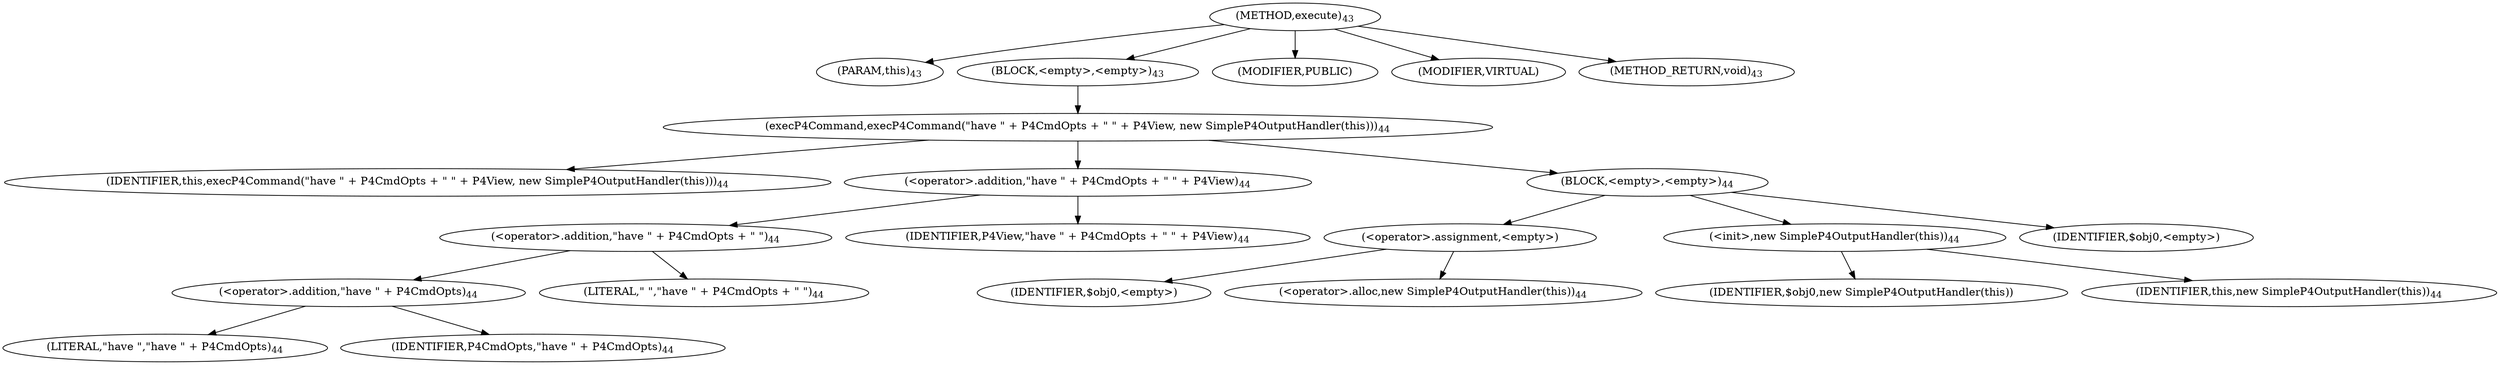 digraph "execute" {  
"10" [label = <(METHOD,execute)<SUB>43</SUB>> ]
"4" [label = <(PARAM,this)<SUB>43</SUB>> ]
"11" [label = <(BLOCK,&lt;empty&gt;,&lt;empty&gt;)<SUB>43</SUB>> ]
"12" [label = <(execP4Command,execP4Command(&quot;have &quot; + P4CmdOpts + &quot; &quot; + P4View, new SimpleP4OutputHandler(this)))<SUB>44</SUB>> ]
"5" [label = <(IDENTIFIER,this,execP4Command(&quot;have &quot; + P4CmdOpts + &quot; &quot; + P4View, new SimpleP4OutputHandler(this)))<SUB>44</SUB>> ]
"13" [label = <(&lt;operator&gt;.addition,&quot;have &quot; + P4CmdOpts + &quot; &quot; + P4View)<SUB>44</SUB>> ]
"14" [label = <(&lt;operator&gt;.addition,&quot;have &quot; + P4CmdOpts + &quot; &quot;)<SUB>44</SUB>> ]
"15" [label = <(&lt;operator&gt;.addition,&quot;have &quot; + P4CmdOpts)<SUB>44</SUB>> ]
"16" [label = <(LITERAL,&quot;have &quot;,&quot;have &quot; + P4CmdOpts)<SUB>44</SUB>> ]
"17" [label = <(IDENTIFIER,P4CmdOpts,&quot;have &quot; + P4CmdOpts)<SUB>44</SUB>> ]
"18" [label = <(LITERAL,&quot; &quot;,&quot;have &quot; + P4CmdOpts + &quot; &quot;)<SUB>44</SUB>> ]
"19" [label = <(IDENTIFIER,P4View,&quot;have &quot; + P4CmdOpts + &quot; &quot; + P4View)<SUB>44</SUB>> ]
"20" [label = <(BLOCK,&lt;empty&gt;,&lt;empty&gt;)<SUB>44</SUB>> ]
"21" [label = <(&lt;operator&gt;.assignment,&lt;empty&gt;)> ]
"22" [label = <(IDENTIFIER,$obj0,&lt;empty&gt;)> ]
"23" [label = <(&lt;operator&gt;.alloc,new SimpleP4OutputHandler(this))<SUB>44</SUB>> ]
"24" [label = <(&lt;init&gt;,new SimpleP4OutputHandler(this))<SUB>44</SUB>> ]
"25" [label = <(IDENTIFIER,$obj0,new SimpleP4OutputHandler(this))> ]
"3" [label = <(IDENTIFIER,this,new SimpleP4OutputHandler(this))<SUB>44</SUB>> ]
"26" [label = <(IDENTIFIER,$obj0,&lt;empty&gt;)> ]
"27" [label = <(MODIFIER,PUBLIC)> ]
"28" [label = <(MODIFIER,VIRTUAL)> ]
"29" [label = <(METHOD_RETURN,void)<SUB>43</SUB>> ]
  "10" -> "4" 
  "10" -> "11" 
  "10" -> "27" 
  "10" -> "28" 
  "10" -> "29" 
  "11" -> "12" 
  "12" -> "5" 
  "12" -> "13" 
  "12" -> "20" 
  "13" -> "14" 
  "13" -> "19" 
  "14" -> "15" 
  "14" -> "18" 
  "15" -> "16" 
  "15" -> "17" 
  "20" -> "21" 
  "20" -> "24" 
  "20" -> "26" 
  "21" -> "22" 
  "21" -> "23" 
  "24" -> "25" 
  "24" -> "3" 
}
